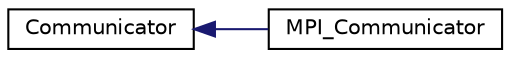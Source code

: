 digraph "Graphical Class Hierarchy"
{
  edge [fontname="Helvetica",fontsize="10",labelfontname="Helvetica",labelfontsize="10"];
  node [fontname="Helvetica",fontsize="10",shape=record];
  rankdir="LR";
  Node1 [label="Communicator",height=0.2,width=0.4,color="black", fillcolor="white", style="filled",URL="$classCommunicator.html"];
  Node1 -> Node2 [dir="back",color="midnightblue",fontsize="10",style="solid",fontname="Helvetica"];
  Node2 [label="MPI_Communicator",height=0.2,width=0.4,color="black", fillcolor="white", style="filled",URL="$classMPI__Communicator.html"];
}
